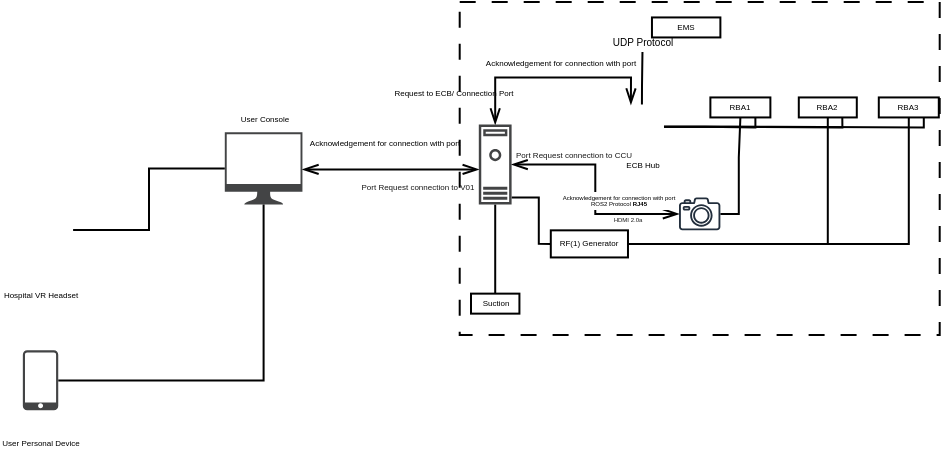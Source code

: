 <mxfile version="24.0.3" type="github">
  <diagram name="Page-1" id="bFb_gdLJ_TljzMRMGZM4">
    <mxGraphModel dx="139" dy="538" grid="1" gridSize="10" guides="1" tooltips="1" connect="1" arrows="1" fold="1" page="1" pageScale="1" pageWidth="850" pageHeight="1100" math="0" shadow="0">
      <root>
        <mxCell id="0" />
        <mxCell id="1" parent="0" />
        <mxCell id="9sVnv1eRb8PggVpidkJo-1" style="edgeStyle=orthogonalEdgeStyle;rounded=0;orthogonalLoop=1;jettySize=auto;html=1;entryX=0.5;entryY=0;entryDx=0;entryDy=0;endArrow=none;endFill=0;" edge="1" parent="1" source="9sVnv1eRb8PggVpidkJo-7" target="9sVnv1eRb8PggVpidkJo-10">
          <mxGeometry relative="1" as="geometry" />
        </mxCell>
        <mxCell id="9sVnv1eRb8PggVpidkJo-2" style="edgeStyle=orthogonalEdgeStyle;rounded=0;orthogonalLoop=1;jettySize=auto;html=1;startArrow=openThin;startFill=0;endArrow=openThin;endFill=0;" edge="1" parent="1" source="9sVnv1eRb8PggVpidkJo-7" target="9sVnv1eRb8PggVpidkJo-9">
          <mxGeometry relative="1" as="geometry" />
        </mxCell>
        <mxCell id="9sVnv1eRb8PggVpidkJo-3" value="&lt;p style=&quot;line-height: 0%; font-size: 3px;&quot;&gt;&lt;span style=&quot;font-size: 3px;&quot;&gt;Acknowledgement for connection with port&lt;/span&gt;&lt;/p&gt;&lt;div style=&quot;line-height: 0%; font-size: 3px;&quot;&gt;&lt;span style=&quot;font-size: 3px;&quot;&gt;ROS2 Protocol &lt;b&gt;RJ45&lt;/b&gt;&lt;/span&gt;&lt;/div&gt;&lt;p style=&quot;font-size: 3px;&quot;&gt;&lt;/p&gt;" style="edgeLabel;html=1;align=center;verticalAlign=middle;resizable=0;points=[];spacing=0;spacingBottom=-6;spacingLeft=-1;spacingTop=-5;fontSize=3;" vertex="1" connectable="0" parent="9sVnv1eRb8PggVpidkJo-2">
          <mxGeometry x="-0.03" y="-1" relative="1" as="geometry">
            <mxPoint x="13" y="6" as="offset" />
          </mxGeometry>
        </mxCell>
        <mxCell id="9sVnv1eRb8PggVpidkJo-4" style="edgeStyle=orthogonalEdgeStyle;rounded=0;orthogonalLoop=1;jettySize=auto;html=1;entryX=0;entryY=0.5;entryDx=0;entryDy=0;endArrow=none;endFill=0;" edge="1" parent="1" source="9sVnv1eRb8PggVpidkJo-7" target="9sVnv1eRb8PggVpidkJo-13">
          <mxGeometry relative="1" as="geometry">
            <Array as="points">
              <mxPoint x="1215.4" y="127.72" />
              <mxPoint x="1215.4" y="150.72" />
            </Array>
          </mxGeometry>
        </mxCell>
        <mxCell id="9sVnv1eRb8PggVpidkJo-5" value="&lt;font style=&quot;font-size: 4px;&quot;&gt;Acknowledgement for connection with port&lt;/font&gt;" style="edgeStyle=orthogonalEdgeStyle;rounded=0;orthogonalLoop=1;jettySize=auto;html=1;entryX=0.25;entryY=0;entryDx=0;entryDy=0;startArrow=openThin;startFill=0;endArrow=openThin;endFill=0;" edge="1" parent="1" source="9sVnv1eRb8PggVpidkJo-7" target="9sVnv1eRb8PggVpidkJo-18">
          <mxGeometry x="0.054" y="10" relative="1" as="geometry">
            <Array as="points">
              <mxPoint x="1193.4" y="67.72" />
              <mxPoint x="1261.4" y="67.72" />
            </Array>
            <mxPoint as="offset" />
          </mxGeometry>
        </mxCell>
        <mxCell id="9sVnv1eRb8PggVpidkJo-6" value="&lt;div&gt;&lt;span style=&quot;font-size: 4px;&quot;&gt;Acknowledgement for connection with port&lt;/span&gt;&lt;br&gt;&lt;/div&gt;" style="edgeStyle=orthogonalEdgeStyle;rounded=0;orthogonalLoop=1;jettySize=auto;html=1;startArrow=openThin;startFill=0;endArrow=openThin;endFill=0;" edge="1" parent="1" source="9sVnv1eRb8PggVpidkJo-7" target="9sVnv1eRb8PggVpidkJo-21">
          <mxGeometry x="0.066" y="-16" relative="1" as="geometry">
            <Array as="points">
              <mxPoint x="1178.4" y="113.72" />
              <mxPoint x="1178.4" y="113.72" />
            </Array>
            <mxPoint as="offset" />
          </mxGeometry>
        </mxCell>
        <mxCell id="9sVnv1eRb8PggVpidkJo-7" value="" style="sketch=0;pointerEvents=1;shadow=0;dashed=0;html=1;strokeColor=none;fillColor=#434445;aspect=fixed;labelPosition=center;verticalLabelPosition=bottom;verticalAlign=top;align=center;outlineConnect=0;shape=mxgraph.vvd.machine;fontSize=4;" vertex="1" parent="1">
          <mxGeometry x="1185.4" y="91.27" width="16.4" height="40" as="geometry" />
        </mxCell>
        <mxCell id="9sVnv1eRb8PggVpidkJo-8" style="edgeStyle=orthogonalEdgeStyle;rounded=0;orthogonalLoop=1;jettySize=auto;html=1;entryX=0.5;entryY=1;entryDx=0;entryDy=0;endArrow=none;endFill=0;" edge="1" parent="1" source="9sVnv1eRb8PggVpidkJo-9" target="9sVnv1eRb8PggVpidkJo-19">
          <mxGeometry relative="1" as="geometry">
            <Array as="points">
              <mxPoint x="1315.4" y="135.72" />
              <mxPoint x="1315.4" y="107.72" />
              <mxPoint x="1316.4" y="107.72" />
            </Array>
          </mxGeometry>
        </mxCell>
        <mxCell id="9sVnv1eRb8PggVpidkJo-9" value="" style="sketch=0;outlineConnect=0;fontColor=#232F3E;gradientColor=none;fillColor=#232F3D;strokeColor=none;dashed=0;verticalLabelPosition=top;verticalAlign=bottom;align=center;html=1;fontSize=4;fontStyle=0;aspect=fixed;pointerEvents=1;shape=mxgraph.aws4.camera2;labelPosition=center;" vertex="1" parent="1">
          <mxGeometry x="1285.5" y="127.72" width="20.69" height="16.45" as="geometry" />
        </mxCell>
        <mxCell id="9sVnv1eRb8PggVpidkJo-10" value="Suction" style="rounded=0;whiteSpace=wrap;html=1;fontSize=4;" vertex="1" parent="1">
          <mxGeometry x="1181.5" y="175.82" width="24.21" height="10" as="geometry" />
        </mxCell>
        <mxCell id="9sVnv1eRb8PggVpidkJo-11" style="edgeStyle=orthogonalEdgeStyle;rounded=0;orthogonalLoop=1;jettySize=auto;html=1;entryX=0.5;entryY=1;entryDx=0;entryDy=0;endArrow=none;endFill=0;" edge="1" parent="1" source="9sVnv1eRb8PggVpidkJo-13" target="9sVnv1eRb8PggVpidkJo-22">
          <mxGeometry relative="1" as="geometry" />
        </mxCell>
        <mxCell id="9sVnv1eRb8PggVpidkJo-12" style="edgeStyle=orthogonalEdgeStyle;rounded=0;orthogonalLoop=1;jettySize=auto;html=1;entryX=0.5;entryY=1;entryDx=0;entryDy=0;endArrow=none;endFill=0;" edge="1" parent="1" source="9sVnv1eRb8PggVpidkJo-13" target="9sVnv1eRb8PggVpidkJo-23">
          <mxGeometry relative="1" as="geometry" />
        </mxCell>
        <mxCell id="9sVnv1eRb8PggVpidkJo-13" value="RF(1) Generator" style="rounded=0;whiteSpace=wrap;html=1;fontSize=4;" vertex="1" parent="1">
          <mxGeometry x="1221.4" y="144.17" width="38.59" height="13.55" as="geometry" />
        </mxCell>
        <mxCell id="9sVnv1eRb8PggVpidkJo-14" value="&lt;font style=&quot;font-size: 5px;&quot;&gt;UDP Protocol&lt;/font&gt;" style="edgeStyle=orthogonalEdgeStyle;rounded=0;orthogonalLoop=1;jettySize=auto;html=1;entryX=0;entryY=0.5;entryDx=0;entryDy=0;endArrow=none;endFill=0;exitX=0.5;exitY=0;exitDx=0;exitDy=0;" edge="1" parent="1" source="9sVnv1eRb8PggVpidkJo-18" target="9sVnv1eRb8PggVpidkJo-20">
          <mxGeometry x="0.56" relative="1" as="geometry">
            <Array as="points">
              <mxPoint x="1267.4" y="71.72" />
              <mxPoint x="1267.4" y="42.72" />
            </Array>
            <mxPoint as="offset" />
          </mxGeometry>
        </mxCell>
        <mxCell id="9sVnv1eRb8PggVpidkJo-15" style="edgeStyle=orthogonalEdgeStyle;rounded=0;orthogonalLoop=1;jettySize=auto;html=1;entryX=0.75;entryY=1;entryDx=0;entryDy=0;endArrow=none;endFill=0;" edge="1" parent="1" source="9sVnv1eRb8PggVpidkJo-18" target="9sVnv1eRb8PggVpidkJo-19">
          <mxGeometry relative="1" as="geometry">
            <Array as="points">
              <mxPoint x="1298.4" y="92.72" />
              <mxPoint x="1323.4" y="92.72" />
            </Array>
          </mxGeometry>
        </mxCell>
        <mxCell id="9sVnv1eRb8PggVpidkJo-16" style="edgeStyle=orthogonalEdgeStyle;rounded=0;orthogonalLoop=1;jettySize=auto;html=1;entryX=0.75;entryY=1;entryDx=0;entryDy=0;endArrow=none;endFill=0;" edge="1" parent="1" source="9sVnv1eRb8PggVpidkJo-18" target="9sVnv1eRb8PggVpidkJo-22">
          <mxGeometry relative="1" as="geometry">
            <Array as="points">
              <mxPoint x="1311.4" y="92.72" />
              <mxPoint x="1367.4" y="92.72" />
            </Array>
          </mxGeometry>
        </mxCell>
        <mxCell id="9sVnv1eRb8PggVpidkJo-17" style="edgeStyle=orthogonalEdgeStyle;rounded=0;orthogonalLoop=1;jettySize=auto;html=1;entryX=0.75;entryY=1;entryDx=0;entryDy=0;endArrow=none;endFill=0;" edge="1" parent="1" source="9sVnv1eRb8PggVpidkJo-18" target="9sVnv1eRb8PggVpidkJo-23">
          <mxGeometry relative="1" as="geometry">
            <Array as="points">
              <mxPoint x="1331.4" y="92.72" />
              <mxPoint x="1408.4" y="92.72" />
            </Array>
          </mxGeometry>
        </mxCell>
        <mxCell id="9sVnv1eRb8PggVpidkJo-18" value="ECB Hub" style="shape=image;html=1;verticalAlign=top;verticalLabelPosition=bottom;labelBackgroundColor=#ffffff;imageAspect=0;aspect=fixed;image=https://cdn1.iconfinder.com/data/icons/bootstrap-vol-3/16/motherboard-128.png;labelPosition=center;align=center;fontSize=4;" vertex="1" parent="1">
          <mxGeometry x="1255.94" y="81.27" width="22.05" height="22.05" as="geometry" />
        </mxCell>
        <mxCell id="9sVnv1eRb8PggVpidkJo-19" value="RBA1" style="rounded=0;whiteSpace=wrap;html=1;fontSize=4;" vertex="1" parent="1">
          <mxGeometry x="1301.19" y="77.72" width="30" height="10" as="geometry" />
        </mxCell>
        <mxCell id="9sVnv1eRb8PggVpidkJo-20" value="EMS" style="rounded=0;whiteSpace=wrap;html=1;fontSize=4;" vertex="1" parent="1">
          <mxGeometry x="1271.98" y="37.72" width="34.21" height="10" as="geometry" />
        </mxCell>
        <mxCell id="9sVnv1eRb8PggVpidkJo-21" value="&lt;font style=&quot;font-size: 4px;&quot;&gt;User Console&lt;/font&gt;" style="sketch=0;pointerEvents=1;shadow=0;dashed=0;html=1;strokeColor=none;fillColor=#434445;aspect=fixed;labelPosition=center;verticalLabelPosition=top;verticalAlign=bottom;align=center;outlineConnect=0;shape=mxgraph.vvd.monitor;" vertex="1" parent="1">
          <mxGeometry x="1058.4" y="95.17" width="38.82" height="36.1" as="geometry" />
        </mxCell>
        <mxCell id="9sVnv1eRb8PggVpidkJo-22" value="RBA2" style="rounded=0;whiteSpace=wrap;html=1;fontSize=4;" vertex="1" parent="1">
          <mxGeometry x="1345.4" y="77.72" width="29" height="10" as="geometry" />
        </mxCell>
        <mxCell id="9sVnv1eRb8PggVpidkJo-23" value="RBA3" style="rounded=0;whiteSpace=wrap;html=1;fontSize=4;" vertex="1" parent="1">
          <mxGeometry x="1385.4" y="77.72" width="30" height="10" as="geometry" />
        </mxCell>
        <mxCell id="9sVnv1eRb8PggVpidkJo-24" value="&lt;font style=&quot;font-size: 4px;&quot;&gt;Request to ECB/ Connection Port&lt;/font&gt;" style="text;html=1;align=center;verticalAlign=middle;whiteSpace=wrap;rounded=0;" vertex="1" parent="1">
          <mxGeometry x="1138.4" y="67.72" width="70" height="10" as="geometry" />
        </mxCell>
        <mxCell id="9sVnv1eRb8PggVpidkJo-25" value="&lt;p style=&quot;line-height: 70%;&quot;&gt;&lt;font style=&quot;font-size: 4px;&quot;&gt;Port Request connection to CCU&lt;/font&gt;&lt;/p&gt;" style="text;html=1;align=center;verticalAlign=middle;whiteSpace=wrap;rounded=0;opacity=90;fontSize=3;textOpacity=90;spacing=-2;" vertex="1" parent="1">
          <mxGeometry x="1198.4" y="102.17" width="69.69" height="10" as="geometry" />
        </mxCell>
        <mxCell id="9sVnv1eRb8PggVpidkJo-26" value="&lt;p style=&quot;line-height: 70%; font-size: 3px;&quot;&gt;&lt;font style=&quot;font-size: 3px;&quot;&gt;HDMI 2.0a&lt;/font&gt;&lt;/p&gt;" style="text;html=1;align=center;verticalAlign=middle;whiteSpace=wrap;rounded=0;opacity=90;fontSize=3;textOpacity=90;spacing=-2;" vertex="1" parent="1">
          <mxGeometry x="1247.98" y="134.17" width="24" height="10" as="geometry" />
        </mxCell>
        <mxCell id="9sVnv1eRb8PggVpidkJo-27" style="edgeStyle=orthogonalEdgeStyle;rounded=0;orthogonalLoop=1;jettySize=auto;html=1;endArrow=none;endFill=0;" edge="1" parent="1" source="9sVnv1eRb8PggVpidkJo-28" target="9sVnv1eRb8PggVpidkJo-21">
          <mxGeometry relative="1" as="geometry" />
        </mxCell>
        <mxCell id="9sVnv1eRb8PggVpidkJo-28" value="&lt;font style=&quot;font-size: 4px;&quot;&gt;Hospital VR Headset&lt;/font&gt;" style="shape=image;html=1;verticalAlign=top;verticalLabelPosition=bottom;labelBackgroundColor=#ffffff;imageAspect=0;aspect=fixed;image=https://cdn2.iconfinder.com/data/icons/business-and-education-1/512/142_VR_googles_headset_reality_virtual_technology_smart-128.png" vertex="1" parent="1">
          <mxGeometry x="950.0" y="127.72" width="32.55" height="32.55" as="geometry" />
        </mxCell>
        <mxCell id="9sVnv1eRb8PggVpidkJo-29" style="edgeStyle=orthogonalEdgeStyle;rounded=0;orthogonalLoop=1;jettySize=auto;html=1;endArrow=none;endFill=0;" edge="1" parent="1" source="9sVnv1eRb8PggVpidkJo-30" target="9sVnv1eRb8PggVpidkJo-21">
          <mxGeometry relative="1" as="geometry" />
        </mxCell>
        <mxCell id="9sVnv1eRb8PggVpidkJo-30" value="&lt;font style=&quot;font-size: 4px;&quot;&gt;User Personal Device&lt;/font&gt;" style="sketch=0;pointerEvents=1;shadow=0;dashed=0;html=1;strokeColor=none;fillColor=#434445;aspect=fixed;labelPosition=center;verticalLabelPosition=bottom;verticalAlign=top;align=center;outlineConnect=0;shape=mxgraph.vvd.phone;" vertex="1" parent="1">
          <mxGeometry x="957.42" y="204.17" width="17.7" height="30" as="geometry" />
        </mxCell>
        <mxCell id="9sVnv1eRb8PggVpidkJo-31" value="&lt;p style=&quot;line-height: 70%;&quot;&gt;&lt;font style=&quot;font-size: 4px;&quot;&gt;Port Request connection to V01&lt;/font&gt;&lt;/p&gt;" style="text;html=1;align=center;verticalAlign=middle;whiteSpace=wrap;rounded=0;opacity=90;fontSize=3;textOpacity=90;spacing=-2;" vertex="1" parent="1">
          <mxGeometry x="1125.4" y="117.72" width="60" height="10" as="geometry" />
        </mxCell>
        <mxCell id="9sVnv1eRb8PggVpidkJo-32" value="" style="rounded=0;whiteSpace=wrap;html=1;dashed=1;dashPattern=8 8;fillColor=none;" vertex="1" parent="1">
          <mxGeometry x="1175.85" y="30" width="240" height="166.45" as="geometry" />
        </mxCell>
      </root>
    </mxGraphModel>
  </diagram>
</mxfile>
